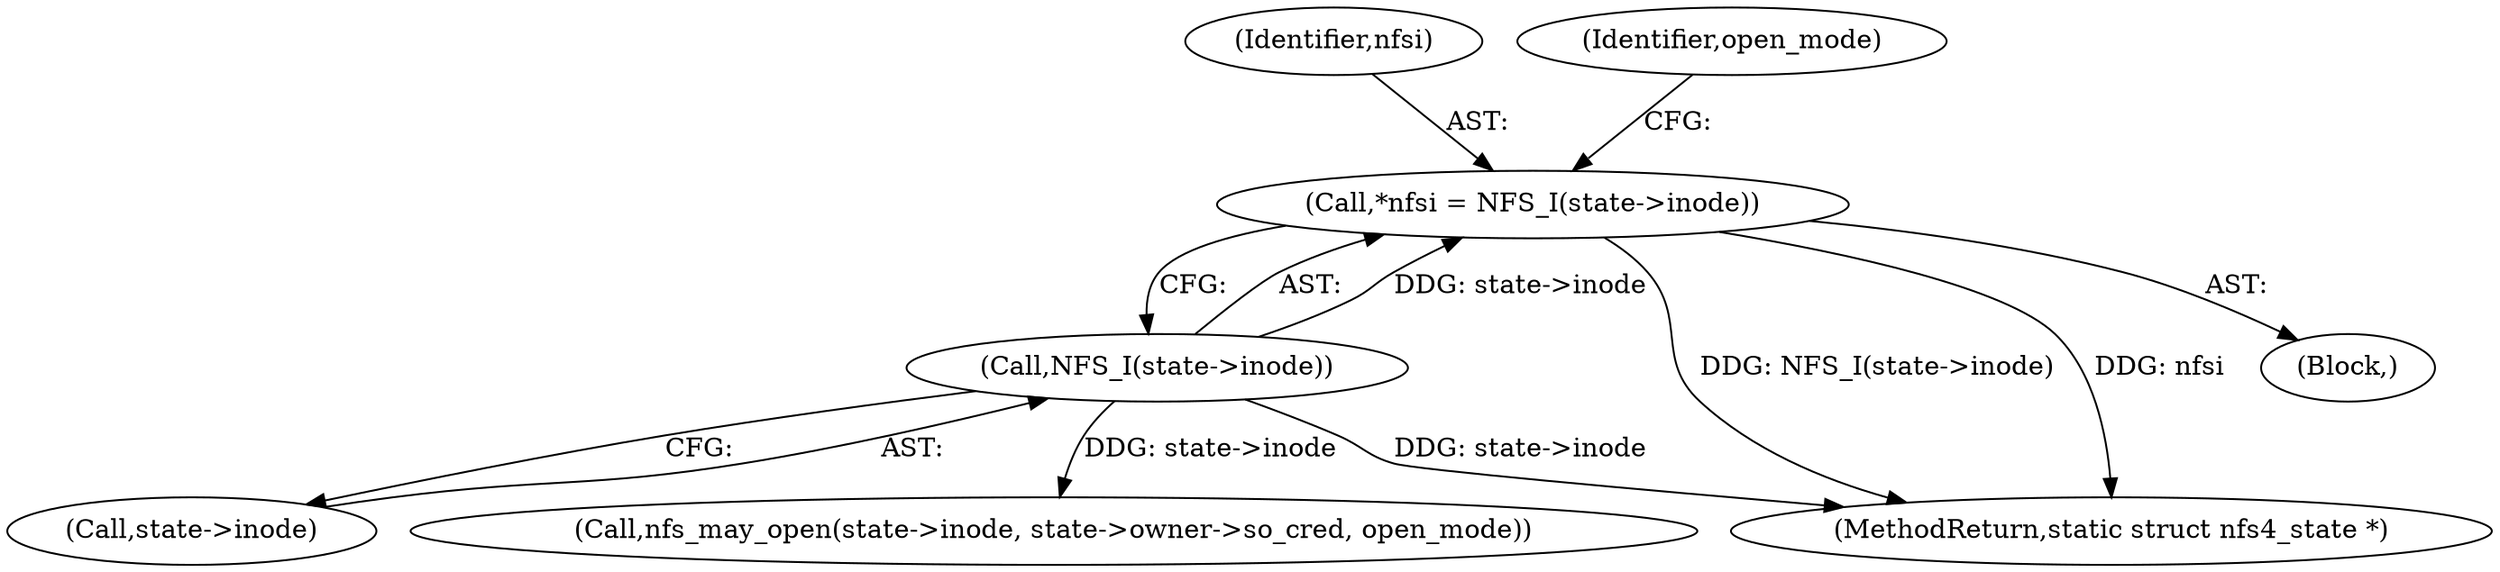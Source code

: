 digraph "0_linux_dc0b027dfadfcb8a5504f7d8052754bf8d501ab9_21@pointer" {
"1000112" [label="(Call,*nfsi = NFS_I(state->inode))"];
"1000114" [label="(Call,NFS_I(state->inode))"];
"1000113" [label="(Identifier,nfsi)"];
"1000250" [label="(MethodReturn,static struct nfs4_state *)"];
"1000115" [label="(Call,state->inode)"];
"1000114" [label="(Call,NFS_I(state->inode))"];
"1000121" [label="(Identifier,open_mode)"];
"1000112" [label="(Call,*nfsi = NFS_I(state->inode))"];
"1000104" [label="(Block,)"];
"1000211" [label="(Call,nfs_may_open(state->inode, state->owner->so_cred, open_mode))"];
"1000112" -> "1000104"  [label="AST: "];
"1000112" -> "1000114"  [label="CFG: "];
"1000113" -> "1000112"  [label="AST: "];
"1000114" -> "1000112"  [label="AST: "];
"1000121" -> "1000112"  [label="CFG: "];
"1000112" -> "1000250"  [label="DDG: NFS_I(state->inode)"];
"1000112" -> "1000250"  [label="DDG: nfsi"];
"1000114" -> "1000112"  [label="DDG: state->inode"];
"1000114" -> "1000115"  [label="CFG: "];
"1000115" -> "1000114"  [label="AST: "];
"1000114" -> "1000250"  [label="DDG: state->inode"];
"1000114" -> "1000211"  [label="DDG: state->inode"];
}
